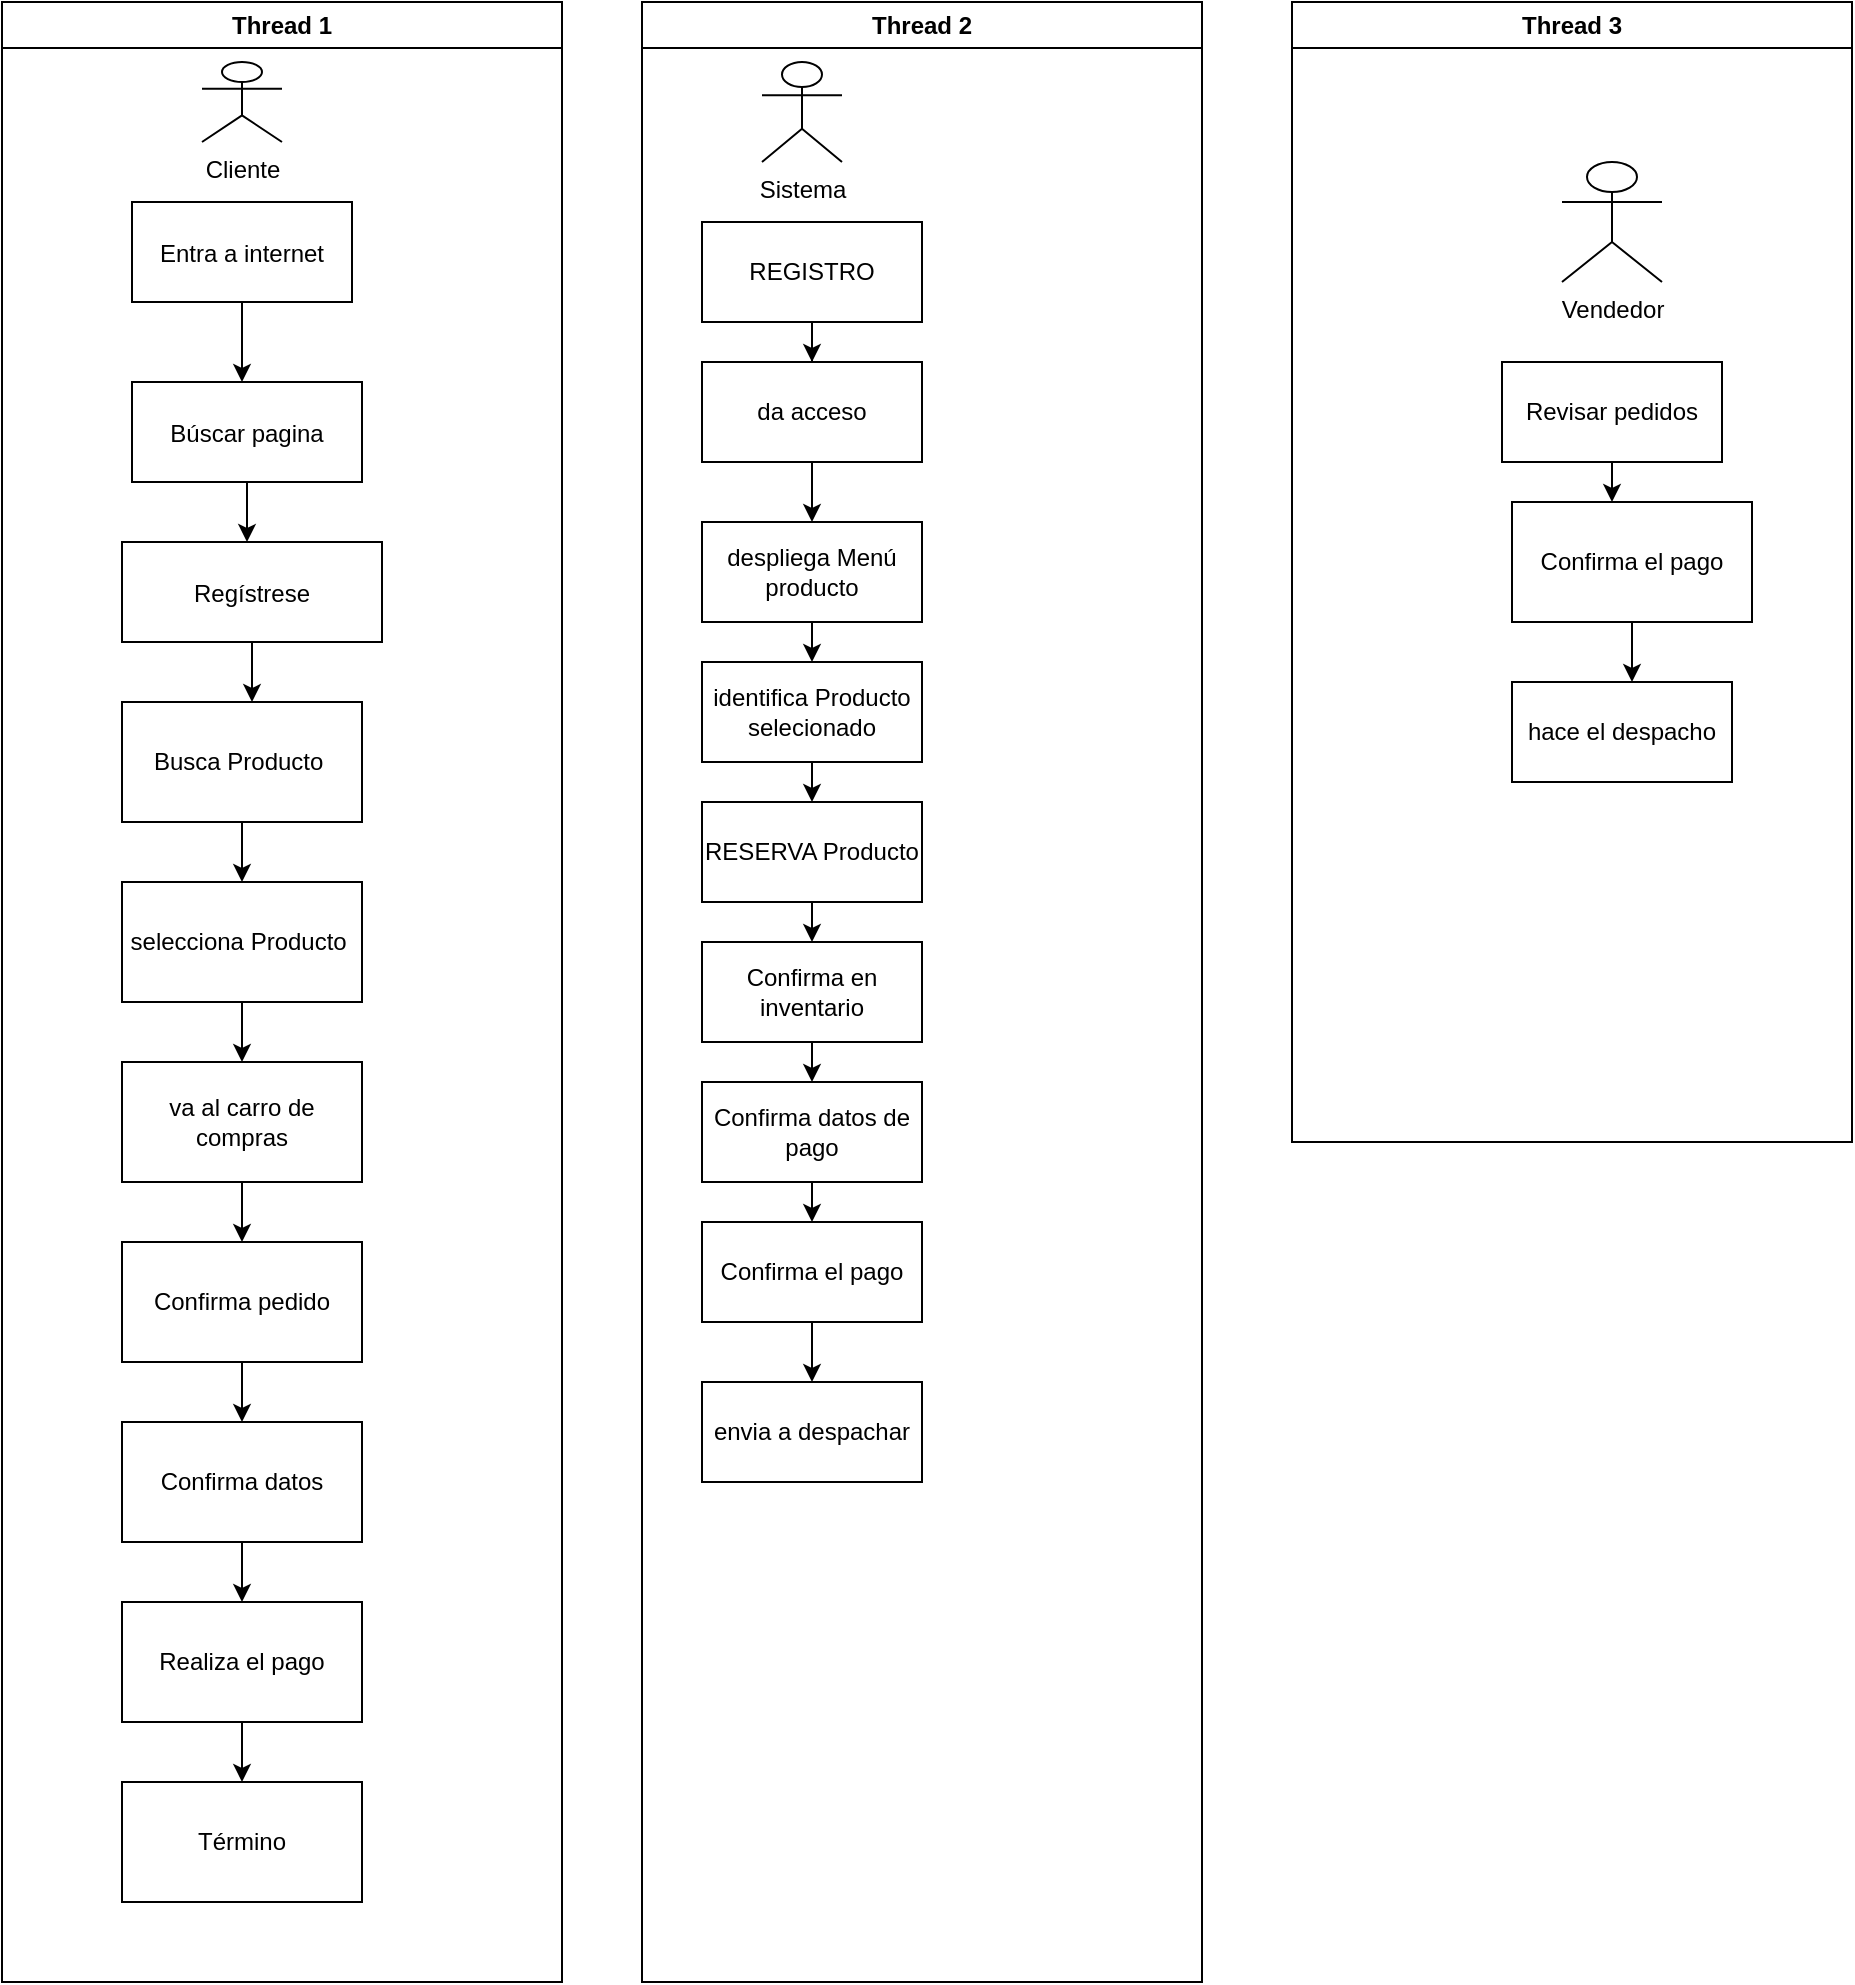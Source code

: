 <mxfile version="24.8.4">
  <diagram name="Page-1" id="e7e014a7-5840-1c2e-5031-d8a46d1fe8dd">
    <mxGraphModel dx="872" dy="1327" grid="1" gridSize="10" guides="1" tooltips="1" connect="1" arrows="1" fold="1" page="1" pageScale="1" pageWidth="1100" pageHeight="850" background="none" math="0" shadow="0">
      <root>
        <mxCell id="0" />
        <mxCell id="1" parent="0" />
        <mxCell id="2" value="Thread 1" style="swimlane;whiteSpace=wrap" parent="1" vertex="1">
          <mxGeometry y="-230" width="280" height="990" as="geometry" />
        </mxCell>
        <mxCell id="jKVOVCP1xo0DysrYscWa-82" value="" style="edgeStyle=orthogonalEdgeStyle;rounded=0;orthogonalLoop=1;jettySize=auto;html=1;" edge="1" parent="2" source="7" target="8">
          <mxGeometry relative="1" as="geometry">
            <Array as="points">
              <mxPoint x="120" y="180" />
              <mxPoint x="120" y="180" />
            </Array>
          </mxGeometry>
        </mxCell>
        <mxCell id="7" value="Entra a internet" style="" parent="2" vertex="1">
          <mxGeometry x="65" y="100" width="110" height="50" as="geometry" />
        </mxCell>
        <mxCell id="jKVOVCP1xo0DysrYscWa-78" value="" style="edgeStyle=orthogonalEdgeStyle;rounded=0;orthogonalLoop=1;jettySize=auto;html=1;" edge="1" parent="2" source="8" target="10">
          <mxGeometry relative="1" as="geometry">
            <Array as="points">
              <mxPoint x="123" y="270" />
              <mxPoint x="123" y="270" />
            </Array>
          </mxGeometry>
        </mxCell>
        <mxCell id="8" value="Búscar pagina" style="" parent="2" vertex="1">
          <mxGeometry x="65" y="190" width="115" height="50" as="geometry" />
        </mxCell>
        <mxCell id="jKVOVCP1xo0DysrYscWa-114" style="edgeStyle=orthogonalEdgeStyle;rounded=0;orthogonalLoop=1;jettySize=auto;html=1;" edge="1" parent="2" source="10">
          <mxGeometry relative="1" as="geometry">
            <mxPoint x="125" y="350" as="targetPoint" />
          </mxGeometry>
        </mxCell>
        <mxCell id="10" value="Regístrese" style="" parent="2" vertex="1">
          <mxGeometry x="60" y="270" width="130" height="50" as="geometry" />
        </mxCell>
        <mxCell id="jKVOVCP1xo0DysrYscWa-41" value="Cliente" style="shape=umlActor;verticalLabelPosition=bottom;verticalAlign=top;html=1;outlineConnect=0;" vertex="1" parent="2">
          <mxGeometry x="100" y="30" width="40" height="40" as="geometry" />
        </mxCell>
        <mxCell id="jKVOVCP1xo0DysrYscWa-73" value="" style="edgeStyle=orthogonalEdgeStyle;rounded=0;orthogonalLoop=1;jettySize=auto;html=1;" edge="1" parent="2" source="jKVOVCP1xo0DysrYscWa-42" target="jKVOVCP1xo0DysrYscWa-44">
          <mxGeometry relative="1" as="geometry" />
        </mxCell>
        <mxCell id="jKVOVCP1xo0DysrYscWa-42" value="&lt;font&gt;Busca Producto&lt;/font&gt;&amp;nbsp;" style="whiteSpace=wrap;html=1;" vertex="1" parent="2">
          <mxGeometry x="60" y="350" width="120" height="60" as="geometry" />
        </mxCell>
        <mxCell id="jKVOVCP1xo0DysrYscWa-72" value="" style="edgeStyle=orthogonalEdgeStyle;rounded=0;orthogonalLoop=1;jettySize=auto;html=1;" edge="1" parent="2" source="jKVOVCP1xo0DysrYscWa-44" target="jKVOVCP1xo0DysrYscWa-46">
          <mxGeometry relative="1" as="geometry" />
        </mxCell>
        <mxCell id="jKVOVCP1xo0DysrYscWa-44" value="&lt;font&gt;selecciona Producto&lt;/font&gt;&amp;nbsp;" style="whiteSpace=wrap;html=1;" vertex="1" parent="2">
          <mxGeometry x="60" y="440" width="120" height="60" as="geometry" />
        </mxCell>
        <mxCell id="jKVOVCP1xo0DysrYscWa-70" value="" style="edgeStyle=orthogonalEdgeStyle;rounded=0;orthogonalLoop=1;jettySize=auto;html=1;" edge="1" parent="2" source="jKVOVCP1xo0DysrYscWa-46" target="jKVOVCP1xo0DysrYscWa-48">
          <mxGeometry relative="1" as="geometry" />
        </mxCell>
        <mxCell id="jKVOVCP1xo0DysrYscWa-46" value="va al carro de compras" style="whiteSpace=wrap;html=1;" vertex="1" parent="2">
          <mxGeometry x="60" y="530" width="120" height="60" as="geometry" />
        </mxCell>
        <mxCell id="jKVOVCP1xo0DysrYscWa-68" value="" style="edgeStyle=orthogonalEdgeStyle;rounded=0;orthogonalLoop=1;jettySize=auto;html=1;" edge="1" parent="2" source="jKVOVCP1xo0DysrYscWa-48" target="jKVOVCP1xo0DysrYscWa-50">
          <mxGeometry relative="1" as="geometry" />
        </mxCell>
        <mxCell id="jKVOVCP1xo0DysrYscWa-48" value="Confirma pedido" style="whiteSpace=wrap;html=1;" vertex="1" parent="2">
          <mxGeometry x="60" y="620" width="120" height="60" as="geometry" />
        </mxCell>
        <mxCell id="jKVOVCP1xo0DysrYscWa-67" value="" style="edgeStyle=orthogonalEdgeStyle;rounded=0;orthogonalLoop=1;jettySize=auto;html=1;" edge="1" parent="2" source="jKVOVCP1xo0DysrYscWa-50" target="jKVOVCP1xo0DysrYscWa-52">
          <mxGeometry relative="1" as="geometry" />
        </mxCell>
        <mxCell id="jKVOVCP1xo0DysrYscWa-50" value="Confirma datos" style="whiteSpace=wrap;html=1;" vertex="1" parent="2">
          <mxGeometry x="60" y="710" width="120" height="60" as="geometry" />
        </mxCell>
        <mxCell id="jKVOVCP1xo0DysrYscWa-66" value="" style="edgeStyle=orthogonalEdgeStyle;rounded=0;orthogonalLoop=1;jettySize=auto;html=1;" edge="1" parent="2" source="jKVOVCP1xo0DysrYscWa-52" target="jKVOVCP1xo0DysrYscWa-54">
          <mxGeometry relative="1" as="geometry" />
        </mxCell>
        <mxCell id="jKVOVCP1xo0DysrYscWa-52" value="Realiza el pago" style="whiteSpace=wrap;html=1;" vertex="1" parent="2">
          <mxGeometry x="60" y="800" width="120" height="60" as="geometry" />
        </mxCell>
        <mxCell id="jKVOVCP1xo0DysrYscWa-54" value="Término" style="whiteSpace=wrap;html=1;" vertex="1" parent="2">
          <mxGeometry x="60" y="890" width="120" height="60" as="geometry" />
        </mxCell>
        <mxCell id="3" value="Thread 2" style="swimlane;whiteSpace=wrap" parent="1" vertex="1">
          <mxGeometry x="320" y="-230" width="280" height="990" as="geometry">
            <mxRectangle x="320" y="-230" width="280" height="990" as="alternateBounds" />
          </mxGeometry>
        </mxCell>
        <mxCell id="jKVOVCP1xo0DysrYscWa-92" value="" style="edgeStyle=orthogonalEdgeStyle;rounded=0;orthogonalLoop=1;jettySize=auto;html=1;" edge="1" parent="3" source="jKVOVCP1xo0DysrYscWa-85" target="jKVOVCP1xo0DysrYscWa-91">
          <mxGeometry relative="1" as="geometry" />
        </mxCell>
        <mxCell id="jKVOVCP1xo0DysrYscWa-85" value="REGISTRO" style="html=1;whiteSpace=wrap;" vertex="1" parent="3">
          <mxGeometry x="30" y="110" width="110" height="50" as="geometry" />
        </mxCell>
        <mxCell id="jKVOVCP1xo0DysrYscWa-94" value="" style="edgeStyle=orthogonalEdgeStyle;rounded=0;orthogonalLoop=1;jettySize=auto;html=1;" edge="1" parent="3" source="jKVOVCP1xo0DysrYscWa-91">
          <mxGeometry relative="1" as="geometry">
            <mxPoint x="85" y="260" as="targetPoint" />
          </mxGeometry>
        </mxCell>
        <mxCell id="jKVOVCP1xo0DysrYscWa-91" value="da acceso" style="html=1;whiteSpace=wrap;" vertex="1" parent="3">
          <mxGeometry x="30" y="180" width="110" height="50" as="geometry" />
        </mxCell>
        <mxCell id="jKVOVCP1xo0DysrYscWa-96" value="" style="edgeStyle=orthogonalEdgeStyle;rounded=0;orthogonalLoop=1;jettySize=auto;html=1;" edge="1" parent="3" source="jKVOVCP1xo0DysrYscWa-93">
          <mxGeometry relative="1" as="geometry">
            <mxPoint x="85" y="330" as="targetPoint" />
          </mxGeometry>
        </mxCell>
        <mxCell id="jKVOVCP1xo0DysrYscWa-93" value="despliega Menú producto" style="html=1;whiteSpace=wrap;" vertex="1" parent="3">
          <mxGeometry x="30" y="260" width="110" height="50" as="geometry" />
        </mxCell>
        <mxCell id="jKVOVCP1xo0DysrYscWa-98" value="" style="edgeStyle=orthogonalEdgeStyle;rounded=0;orthogonalLoop=1;jettySize=auto;html=1;" edge="1" parent="3" source="jKVOVCP1xo0DysrYscWa-95">
          <mxGeometry relative="1" as="geometry">
            <mxPoint x="85" y="400" as="targetPoint" />
          </mxGeometry>
        </mxCell>
        <mxCell id="jKVOVCP1xo0DysrYscWa-95" value="identifica Producto selecionado" style="html=1;whiteSpace=wrap;" vertex="1" parent="3">
          <mxGeometry x="30" y="330" width="110" height="50" as="geometry" />
        </mxCell>
        <mxCell id="jKVOVCP1xo0DysrYscWa-100" value="" style="edgeStyle=orthogonalEdgeStyle;rounded=0;orthogonalLoop=1;jettySize=auto;html=1;" edge="1" parent="3" source="jKVOVCP1xo0DysrYscWa-97">
          <mxGeometry relative="1" as="geometry">
            <mxPoint x="85" y="470" as="targetPoint" />
          </mxGeometry>
        </mxCell>
        <mxCell id="jKVOVCP1xo0DysrYscWa-97" value=" RESERVA Producto" style="html=1;whiteSpace=wrap;" vertex="1" parent="3">
          <mxGeometry x="30" y="400" width="110" height="50" as="geometry" />
        </mxCell>
        <mxCell id="jKVOVCP1xo0DysrYscWa-102" value="" style="edgeStyle=orthogonalEdgeStyle;rounded=0;orthogonalLoop=1;jettySize=auto;html=1;" edge="1" parent="3" source="jKVOVCP1xo0DysrYscWa-99">
          <mxGeometry relative="1" as="geometry">
            <mxPoint x="85" y="540" as="targetPoint" />
          </mxGeometry>
        </mxCell>
        <mxCell id="jKVOVCP1xo0DysrYscWa-99" value="Confirma en inventario" style="html=1;whiteSpace=wrap;" vertex="1" parent="3">
          <mxGeometry x="30" y="470" width="110" height="50" as="geometry" />
        </mxCell>
        <mxCell id="jKVOVCP1xo0DysrYscWa-104" value="" style="edgeStyle=orthogonalEdgeStyle;rounded=0;orthogonalLoop=1;jettySize=auto;html=1;" edge="1" parent="3" source="jKVOVCP1xo0DysrYscWa-101">
          <mxGeometry relative="1" as="geometry">
            <mxPoint x="85" y="610" as="targetPoint" />
          </mxGeometry>
        </mxCell>
        <mxCell id="jKVOVCP1xo0DysrYscWa-101" value="Confirma datos de pago" style="html=1;whiteSpace=wrap;" vertex="1" parent="3">
          <mxGeometry x="30" y="540" width="110" height="50" as="geometry" />
        </mxCell>
        <mxCell id="jKVOVCP1xo0DysrYscWa-106" value="" style="edgeStyle=orthogonalEdgeStyle;rounded=0;orthogonalLoop=1;jettySize=auto;html=1;" edge="1" parent="3" source="jKVOVCP1xo0DysrYscWa-103">
          <mxGeometry relative="1" as="geometry">
            <mxPoint x="85" y="690" as="targetPoint" />
          </mxGeometry>
        </mxCell>
        <mxCell id="jKVOVCP1xo0DysrYscWa-103" value="Confirma el pago" style="html=1;whiteSpace=wrap;" vertex="1" parent="3">
          <mxGeometry x="30" y="610" width="110" height="50" as="geometry" />
        </mxCell>
        <mxCell id="jKVOVCP1xo0DysrYscWa-105" value="envia a despachar" style="html=1;whiteSpace=wrap;" vertex="1" parent="3">
          <mxGeometry x="30" y="690" width="110" height="50" as="geometry" />
        </mxCell>
        <mxCell id="4" value="Thread 3" style="swimlane;whiteSpace=wrap" parent="1" vertex="1">
          <mxGeometry x="645" y="-230" width="280" height="570" as="geometry">
            <mxRectangle x="640" y="-230" width="280" height="990" as="alternateBounds" />
          </mxGeometry>
        </mxCell>
        <mxCell id="jKVOVCP1xo0DysrYscWa-121" value="hace el despacho" style="html=1;whiteSpace=wrap;" vertex="1" parent="4">
          <mxGeometry x="110" y="340" width="110" height="50" as="geometry" />
        </mxCell>
        <mxCell id="jKVOVCP1xo0DysrYscWa-126" value="" style="edgeStyle=orthogonalEdgeStyle;rounded=0;orthogonalLoop=1;jettySize=auto;html=1;" edge="1" parent="4" source="jKVOVCP1xo0DysrYscWa-123" target="jKVOVCP1xo0DysrYscWa-121">
          <mxGeometry relative="1" as="geometry">
            <Array as="points">
              <mxPoint x="170" y="340" />
              <mxPoint x="170" y="340" />
            </Array>
          </mxGeometry>
        </mxCell>
        <mxCell id="jKVOVCP1xo0DysrYscWa-123" value="Confirma el pago" style="whiteSpace=wrap;html=1;" vertex="1" parent="4">
          <mxGeometry x="110" y="250" width="120" height="60" as="geometry" />
        </mxCell>
        <mxCell id="jKVOVCP1xo0DysrYscWa-108" value="Vendedor" style="shape=umlActor;verticalLabelPosition=bottom;verticalAlign=top;html=1;" vertex="1" parent="4">
          <mxGeometry x="135" y="80" width="50" height="60" as="geometry" />
        </mxCell>
        <mxCell id="jKVOVCP1xo0DysrYscWa-58" value="Sistema" style="shape=umlActor;verticalLabelPosition=bottom;verticalAlign=top;html=1;" vertex="1" parent="1">
          <mxGeometry x="380" y="-200" width="40" height="50" as="geometry" />
        </mxCell>
        <mxCell id="jKVOVCP1xo0DysrYscWa-124" value="" style="edgeStyle=orthogonalEdgeStyle;rounded=0;orthogonalLoop=1;jettySize=auto;html=1;" edge="1" parent="1" source="jKVOVCP1xo0DysrYscWa-120">
          <mxGeometry relative="1" as="geometry">
            <mxPoint x="805" y="20" as="targetPoint" />
          </mxGeometry>
        </mxCell>
        <mxCell id="jKVOVCP1xo0DysrYscWa-120" value="Revisa reservas" style="html=1;whiteSpace=wrap;" vertex="1" parent="1">
          <mxGeometry x="750" y="-50" width="110" height="50" as="geometry" />
        </mxCell>
        <mxCell id="jKVOVCP1xo0DysrYscWa-125" value="Revisar pedidos" style="html=1;whiteSpace=wrap;" vertex="1" parent="1">
          <mxGeometry x="750" y="-50" width="110" height="50" as="geometry" />
        </mxCell>
      </root>
    </mxGraphModel>
  </diagram>
</mxfile>
